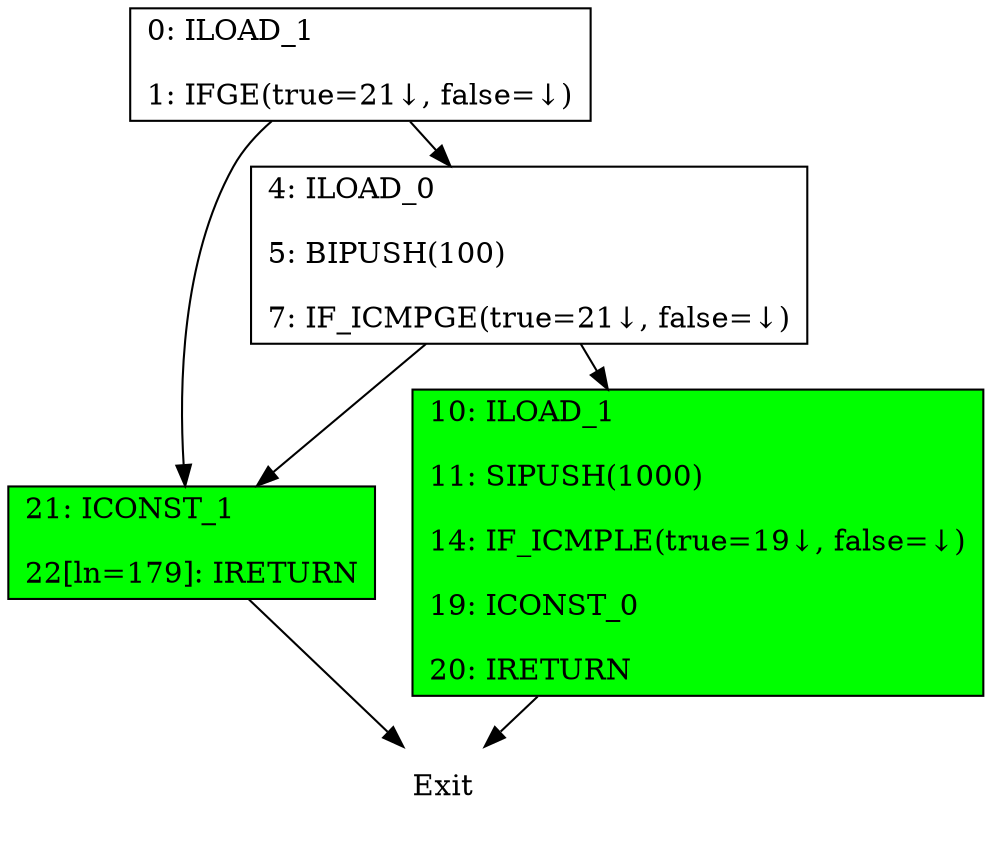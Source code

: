 digraph G {
	dir=forward;
	ranksep=0.3;
	1376201759["shape"="box","labelloc"="l","label"="0: ILOAD_1\l\l1: IFGE(true=21↓, false=↓)\l"];
	1376201759 -> 945652658 [dir=forward];
	1376201759 -> -1926979347 [dir=forward];
	945652658["style"="filled","label"="21: ICONST_1\l\l22[ln=179]: IRETURN\l","fillcolor"="green","labelloc"="l","shape"="box"];
	945652658 -> 473519988 [dir=forward];
	-1926979347["shape"="box","labelloc"="l","label"="4: ILOAD_0\l\l5: BIPUSH(100)\l\l7: IF_ICMPGE(true=21↓, false=↓)\l"];
	-1926979347 -> 945652658 [dir=forward];
	-1926979347 -> 263277481 [dir=forward];
	473519988["label"="Exit","color"="white","fillcolor"="black","labelloc"="l","shape"="doubleoctagon"];
	263277481["style"="filled","label"="10: ILOAD_1\l\l11: SIPUSH(1000)\l\l14: IF_ICMPLE(true=19↓, false=↓)\l\l19: ICONST_0\l\l20: IRETURN\l","fillcolor"="green","labelloc"="l","shape"="box"];
	263277481 -> 473519988 [dir=forward];
}